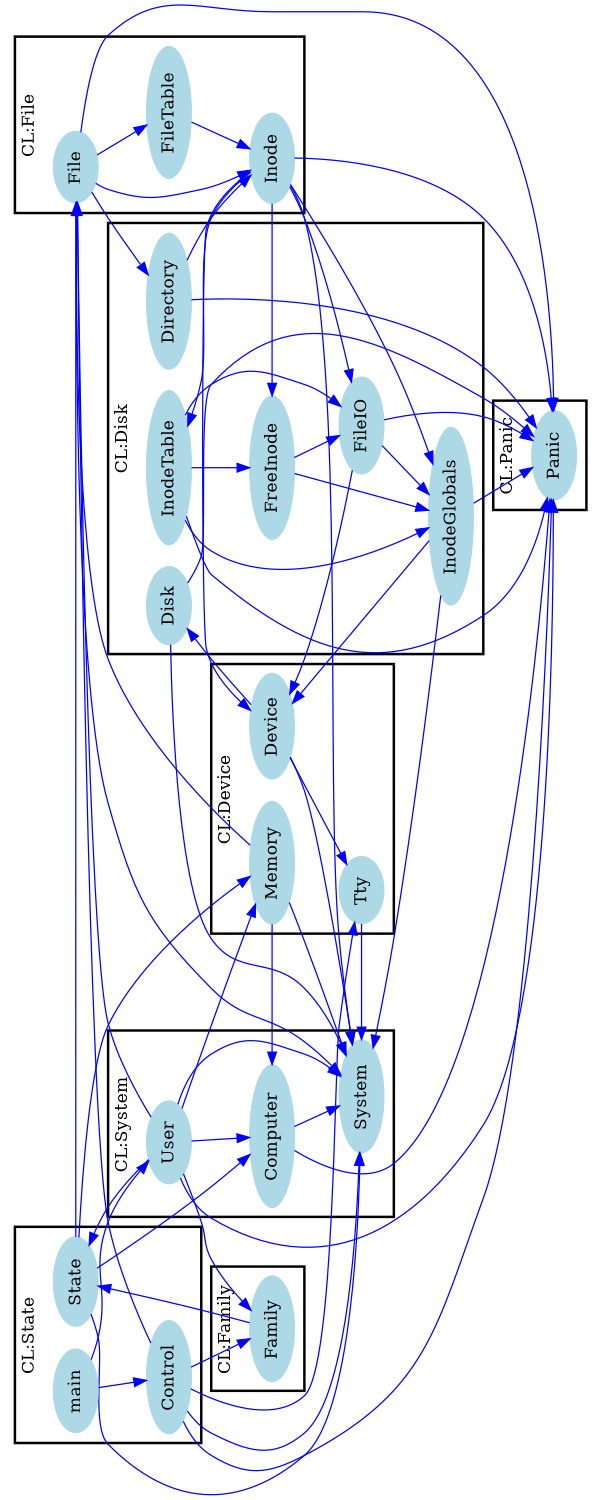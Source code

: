 digraph G {
size = "10,10";
rotate = 90;
subgraph cluster0 {
label = "CL:State";
color = black;
style = bold;
"State"[label="State",shape=ellipse,color=lightblue,fontcolor=black,style=filled];
"Control"[label="Control",shape=ellipse,color=lightblue,fontcolor=black,style=filled];
"main"[label="main",shape=ellipse,color=lightblue,fontcolor=black,style=filled];
}
subgraph cluster1 {
label = "CL:Family";
color = black;
style = bold;
"Family"[label="Family",shape=ellipse,color=lightblue,fontcolor=black,style=filled];
}
subgraph cluster2 {
label = "CL:System";
color = black;
style = bold;
"System"[label="System",shape=ellipse,color=lightblue,fontcolor=black,style=filled];
"User"[label="User",shape=ellipse,color=lightblue,fontcolor=black,style=filled];
"Computer"[label="Computer",shape=ellipse,color=lightblue,fontcolor=black,style=filled];
}
subgraph cluster3 {
label = "CL:Device";
color = black;
style = bold;
"Device"[label="Device",shape=ellipse,color=lightblue,fontcolor=black,style=filled];
"Tty"[label="Tty",shape=ellipse,color=lightblue,fontcolor=black,style=filled];
"Memory"[label="Memory",shape=ellipse,color=lightblue,fontcolor=black,style=filled];
}
subgraph cluster4 {
label = "CL:File";
color = black;
style = bold;
"File"[label="File",shape=ellipse,color=lightblue,fontcolor=black,style=filled];
"Inode"[label="Inode",shape=ellipse,color=lightblue,fontcolor=black,style=filled];
"FileTable"[label="FileTable",shape=ellipse,color=lightblue,fontcolor=black,style=filled];
}
subgraph cluster5 {
label = "CL:Panic";
color = black;
style = bold;
"Panic"[label="Panic",shape=ellipse,color=lightblue,fontcolor=black,style=filled];
}
subgraph cluster6 {
label = "CL:Disk";
color = black;
style = bold;
"Disk"[label="Disk",shape=ellipse,color=lightblue,fontcolor=black,style=filled];
"Directory"[label="Directory",shape=ellipse,color=lightblue,fontcolor=black,style=filled];
"InodeTable"[label="InodeTable",shape=ellipse,color=lightblue,fontcolor=black,style=filled];
"FileIO"[label="FileIO",shape=ellipse,color=lightblue,fontcolor=black,style=filled];
"FreeInode"[label="FreeInode",shape=ellipse,color=lightblue,fontcolor=black,style=filled];
"InodeGlobals"[label="InodeGlobals",shape=ellipse,color=lightblue,fontcolor=black,style=filled];
}
"main" -> "User"[color=blue,font=6];
"main" -> "Control"[color=blue,font=6];
"User" -> "Panic"[color=blue,font=6];
"User" -> "Computer"[color=blue,font=6];
"User" -> "File"[color=blue,font=6];
"User" -> "Memory"[color=blue,font=6];
"User" -> "Family"[color=blue,font=6];
"User" -> "System"[color=blue,font=6];
"User" -> "State"[color=blue,font=6];
"Control" -> "Family"[color=blue,font=6];
"Control" -> "Panic"[color=blue,font=6];
"Control" -> "File"[color=blue,font=6];
"Control" -> "Tty"[color=blue,font=6];
"Control" -> "System"[color=blue,font=6];
"Family" -> "State"[color=blue,font=6];
"State" -> "System"[color=blue,font=6];
"State" -> "File"[color=blue,font=6];
"State" -> "Memory"[color=blue,font=6];
"State" -> "Computer"[color=blue,font=6];
"Computer" -> "Panic"[color=blue,font=6];
"Computer" -> "System"[color=blue,font=6];
"Memory" -> "Computer"[color=blue,font=6];
"Memory" -> "File"[color=blue,font=6];
"Memory" -> "System"[color=blue,font=6];
"Device" -> "System"[color=blue,font=6];
"Device" -> "Disk"[color=blue,font=6];
"Device" -> "Tty"[color=blue,font=6];
"Disk" -> "Panic"[color=blue,font=6];
"Disk" -> "System"[color=blue,font=6];
"Tty" -> "System"[color=blue,font=6];
"File" -> "Panic"[color=blue,font=6];
"File" -> "Directory"[color=blue,font=6];
"File" -> "Inode"[color=blue,font=6];
"File" -> "FileTable"[color=blue,font=6];
"File" -> "System"[color=blue,font=6];
"Directory" -> "Panic"[color=blue,font=6];
"Directory" -> "Inode"[color=blue,font=6];
"FileTable" -> "Inode"[color=blue,font=6];
"Inode" -> "System"[color=blue,font=6];
"Inode" -> "Panic"[color=blue,font=6];
"Inode" -> "Device"[color=blue,font=6];
"Inode" -> "InodeGlobals"[color=blue,font=6];
"Inode" -> "FileIO"[color=blue,font=6];
"Inode" -> "FreeInode"[color=blue,font=6];
"Inode" -> "InodeTable"[color=blue,font=6];
"InodeTable" -> "InodeGlobals"[color=blue,font=6];
"InodeTable" -> "FreeInode"[color=blue,font=6];
"InodeTable" -> "FileIO"[color=blue,font=6];
"InodeTable" -> "Panic"[color=blue,font=6];
"FileIO" -> "Panic"[color=blue,font=6];
"FileIO" -> "Device"[color=blue,font=6];
"FileIO" -> "InodeGlobals"[color=blue,font=6];
"FreeInode" -> "InodeGlobals"[color=blue,font=6];
"FreeInode" -> "FileIO"[color=blue,font=6];
"InodeGlobals" -> "System"[color=blue,font=6];
"InodeGlobals" -> "Panic"[color=blue,font=6];
"InodeGlobals" -> "Device"[color=blue,font=6];
}